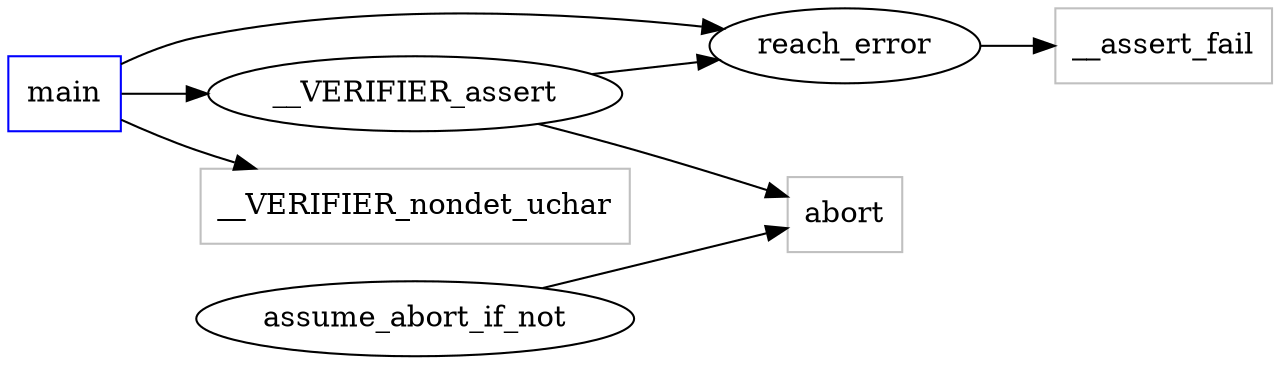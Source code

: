 digraph functioncalls {
rankdir=LR;

main [shape="box", color=blue];
reach_error [label="reach_error", ];
__VERIFIER_assert -> reach_error;
abort [label="abort", shape="box", color=grey];
__VERIFIER_assert -> abort;
assume_abort_if_not -> abort;
__VERIFIER_nondet_uchar [label="__VERIFIER_nondet_uchar", shape="box", color=grey];
main -> __VERIFIER_nondet_uchar;
__VERIFIER_assert [label="__VERIFIER_assert", ];
main -> __VERIFIER_assert;
main -> reach_error;
__assert_fail [label="__assert_fail", shape="box", color=grey];
reach_error -> __assert_fail;
}
